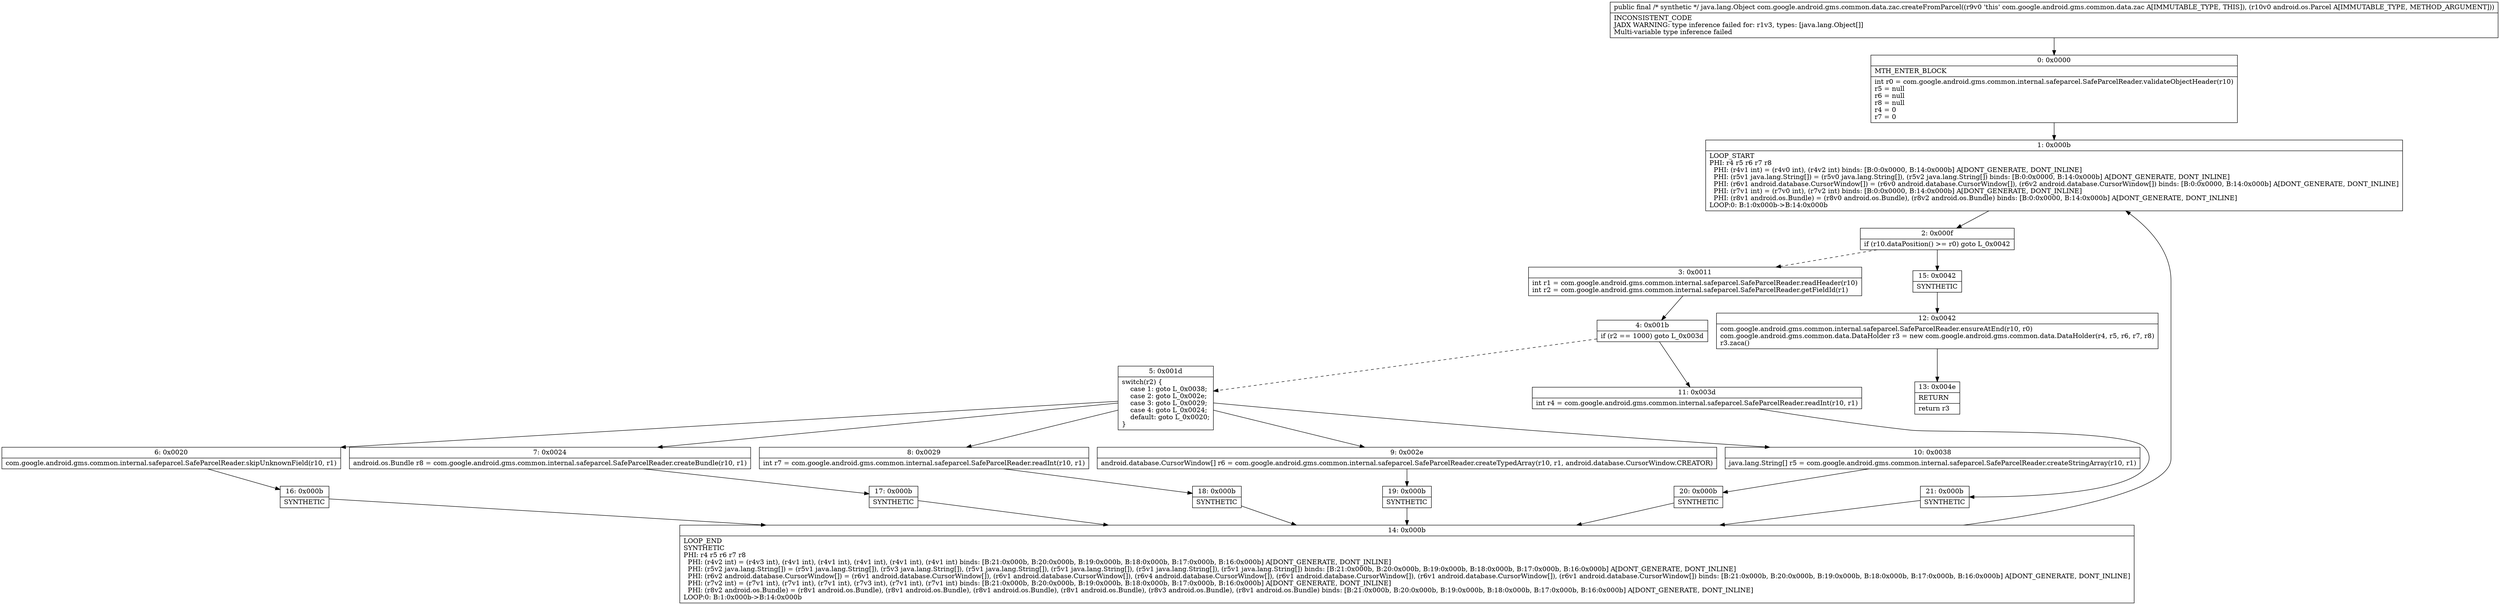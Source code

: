 digraph "CFG forcom.google.android.gms.common.data.zac.createFromParcel(Landroid\/os\/Parcel;)Ljava\/lang\/Object;" {
Node_0 [shape=record,label="{0\:\ 0x0000|MTH_ENTER_BLOCK\l|int r0 = com.google.android.gms.common.internal.safeparcel.SafeParcelReader.validateObjectHeader(r10)\lr5 = null\lr6 = null\lr8 = null\lr4 = 0\lr7 = 0\l}"];
Node_1 [shape=record,label="{1\:\ 0x000b|LOOP_START\lPHI: r4 r5 r6 r7 r8 \l  PHI: (r4v1 int) = (r4v0 int), (r4v2 int) binds: [B:0:0x0000, B:14:0x000b] A[DONT_GENERATE, DONT_INLINE]\l  PHI: (r5v1 java.lang.String[]) = (r5v0 java.lang.String[]), (r5v2 java.lang.String[]) binds: [B:0:0x0000, B:14:0x000b] A[DONT_GENERATE, DONT_INLINE]\l  PHI: (r6v1 android.database.CursorWindow[]) = (r6v0 android.database.CursorWindow[]), (r6v2 android.database.CursorWindow[]) binds: [B:0:0x0000, B:14:0x000b] A[DONT_GENERATE, DONT_INLINE]\l  PHI: (r7v1 int) = (r7v0 int), (r7v2 int) binds: [B:0:0x0000, B:14:0x000b] A[DONT_GENERATE, DONT_INLINE]\l  PHI: (r8v1 android.os.Bundle) = (r8v0 android.os.Bundle), (r8v2 android.os.Bundle) binds: [B:0:0x0000, B:14:0x000b] A[DONT_GENERATE, DONT_INLINE]\lLOOP:0: B:1:0x000b\-\>B:14:0x000b\l}"];
Node_2 [shape=record,label="{2\:\ 0x000f|if (r10.dataPosition() \>= r0) goto L_0x0042\l}"];
Node_3 [shape=record,label="{3\:\ 0x0011|int r1 = com.google.android.gms.common.internal.safeparcel.SafeParcelReader.readHeader(r10)\lint r2 = com.google.android.gms.common.internal.safeparcel.SafeParcelReader.getFieldId(r1)\l}"];
Node_4 [shape=record,label="{4\:\ 0x001b|if (r2 == 1000) goto L_0x003d\l}"];
Node_5 [shape=record,label="{5\:\ 0x001d|switch(r2) \{\l    case 1: goto L_0x0038;\l    case 2: goto L_0x002e;\l    case 3: goto L_0x0029;\l    case 4: goto L_0x0024;\l    default: goto L_0x0020;\l\}\l}"];
Node_6 [shape=record,label="{6\:\ 0x0020|com.google.android.gms.common.internal.safeparcel.SafeParcelReader.skipUnknownField(r10, r1)\l}"];
Node_7 [shape=record,label="{7\:\ 0x0024|android.os.Bundle r8 = com.google.android.gms.common.internal.safeparcel.SafeParcelReader.createBundle(r10, r1)\l}"];
Node_8 [shape=record,label="{8\:\ 0x0029|int r7 = com.google.android.gms.common.internal.safeparcel.SafeParcelReader.readInt(r10, r1)\l}"];
Node_9 [shape=record,label="{9\:\ 0x002e|android.database.CursorWindow[] r6 = com.google.android.gms.common.internal.safeparcel.SafeParcelReader.createTypedArray(r10, r1, android.database.CursorWindow.CREATOR)\l}"];
Node_10 [shape=record,label="{10\:\ 0x0038|java.lang.String[] r5 = com.google.android.gms.common.internal.safeparcel.SafeParcelReader.createStringArray(r10, r1)\l}"];
Node_11 [shape=record,label="{11\:\ 0x003d|int r4 = com.google.android.gms.common.internal.safeparcel.SafeParcelReader.readInt(r10, r1)\l}"];
Node_12 [shape=record,label="{12\:\ 0x0042|com.google.android.gms.common.internal.safeparcel.SafeParcelReader.ensureAtEnd(r10, r0)\lcom.google.android.gms.common.data.DataHolder r3 = new com.google.android.gms.common.data.DataHolder(r4, r5, r6, r7, r8)\lr3.zaca()\l}"];
Node_13 [shape=record,label="{13\:\ 0x004e|RETURN\l|return r3\l}"];
Node_14 [shape=record,label="{14\:\ 0x000b|LOOP_END\lSYNTHETIC\lPHI: r4 r5 r6 r7 r8 \l  PHI: (r4v2 int) = (r4v3 int), (r4v1 int), (r4v1 int), (r4v1 int), (r4v1 int), (r4v1 int) binds: [B:21:0x000b, B:20:0x000b, B:19:0x000b, B:18:0x000b, B:17:0x000b, B:16:0x000b] A[DONT_GENERATE, DONT_INLINE]\l  PHI: (r5v2 java.lang.String[]) = (r5v1 java.lang.String[]), (r5v3 java.lang.String[]), (r5v1 java.lang.String[]), (r5v1 java.lang.String[]), (r5v1 java.lang.String[]), (r5v1 java.lang.String[]) binds: [B:21:0x000b, B:20:0x000b, B:19:0x000b, B:18:0x000b, B:17:0x000b, B:16:0x000b] A[DONT_GENERATE, DONT_INLINE]\l  PHI: (r6v2 android.database.CursorWindow[]) = (r6v1 android.database.CursorWindow[]), (r6v1 android.database.CursorWindow[]), (r6v4 android.database.CursorWindow[]), (r6v1 android.database.CursorWindow[]), (r6v1 android.database.CursorWindow[]), (r6v1 android.database.CursorWindow[]) binds: [B:21:0x000b, B:20:0x000b, B:19:0x000b, B:18:0x000b, B:17:0x000b, B:16:0x000b] A[DONT_GENERATE, DONT_INLINE]\l  PHI: (r7v2 int) = (r7v1 int), (r7v1 int), (r7v1 int), (r7v3 int), (r7v1 int), (r7v1 int) binds: [B:21:0x000b, B:20:0x000b, B:19:0x000b, B:18:0x000b, B:17:0x000b, B:16:0x000b] A[DONT_GENERATE, DONT_INLINE]\l  PHI: (r8v2 android.os.Bundle) = (r8v1 android.os.Bundle), (r8v1 android.os.Bundle), (r8v1 android.os.Bundle), (r8v1 android.os.Bundle), (r8v3 android.os.Bundle), (r8v1 android.os.Bundle) binds: [B:21:0x000b, B:20:0x000b, B:19:0x000b, B:18:0x000b, B:17:0x000b, B:16:0x000b] A[DONT_GENERATE, DONT_INLINE]\lLOOP:0: B:1:0x000b\-\>B:14:0x000b\l}"];
Node_15 [shape=record,label="{15\:\ 0x0042|SYNTHETIC\l}"];
Node_16 [shape=record,label="{16\:\ 0x000b|SYNTHETIC\l}"];
Node_17 [shape=record,label="{17\:\ 0x000b|SYNTHETIC\l}"];
Node_18 [shape=record,label="{18\:\ 0x000b|SYNTHETIC\l}"];
Node_19 [shape=record,label="{19\:\ 0x000b|SYNTHETIC\l}"];
Node_20 [shape=record,label="{20\:\ 0x000b|SYNTHETIC\l}"];
Node_21 [shape=record,label="{21\:\ 0x000b|SYNTHETIC\l}"];
MethodNode[shape=record,label="{public final \/* synthetic *\/ java.lang.Object com.google.android.gms.common.data.zac.createFromParcel((r9v0 'this' com.google.android.gms.common.data.zac A[IMMUTABLE_TYPE, THIS]), (r10v0 android.os.Parcel A[IMMUTABLE_TYPE, METHOD_ARGUMENT]))  | INCONSISTENT_CODE\lJADX WARNING: type inference failed for: r1v3, types: [java.lang.Object[]]\lMulti\-variable type inference failed\l}"];
MethodNode -> Node_0;
Node_0 -> Node_1;
Node_1 -> Node_2;
Node_2 -> Node_3[style=dashed];
Node_2 -> Node_15;
Node_3 -> Node_4;
Node_4 -> Node_5[style=dashed];
Node_4 -> Node_11;
Node_5 -> Node_6;
Node_5 -> Node_7;
Node_5 -> Node_8;
Node_5 -> Node_9;
Node_5 -> Node_10;
Node_6 -> Node_16;
Node_7 -> Node_17;
Node_8 -> Node_18;
Node_9 -> Node_19;
Node_10 -> Node_20;
Node_11 -> Node_21;
Node_12 -> Node_13;
Node_14 -> Node_1;
Node_15 -> Node_12;
Node_16 -> Node_14;
Node_17 -> Node_14;
Node_18 -> Node_14;
Node_19 -> Node_14;
Node_20 -> Node_14;
Node_21 -> Node_14;
}

